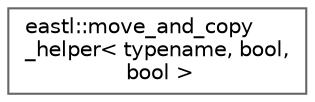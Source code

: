 digraph "类继承关系图"
{
 // LATEX_PDF_SIZE
  bgcolor="transparent";
  edge [fontname=Helvetica,fontsize=10,labelfontname=Helvetica,labelfontsize=10];
  node [fontname=Helvetica,fontsize=10,shape=box,height=0.2,width=0.4];
  rankdir="LR";
  Node0 [id="Node000000",label="eastl::move_and_copy\l_helper\< typename, bool,\l bool \>",height=0.2,width=0.4,color="grey40", fillcolor="white", style="filled",URL="$structeastl_1_1move__and__copy__helper.html",tooltip=" "];
}
